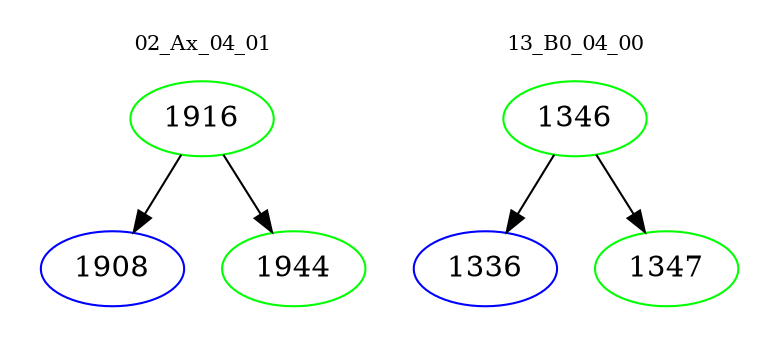digraph{
subgraph cluster_0 {
color = white
label = "02_Ax_04_01";
fontsize=10;
T0_1916 [label="1916", color="green"]
T0_1916 -> T0_1908 [color="black"]
T0_1908 [label="1908", color="blue"]
T0_1916 -> T0_1944 [color="black"]
T0_1944 [label="1944", color="green"]
}
subgraph cluster_1 {
color = white
label = "13_B0_04_00";
fontsize=10;
T1_1346 [label="1346", color="green"]
T1_1346 -> T1_1336 [color="black"]
T1_1336 [label="1336", color="blue"]
T1_1346 -> T1_1347 [color="black"]
T1_1347 [label="1347", color="green"]
}
}
